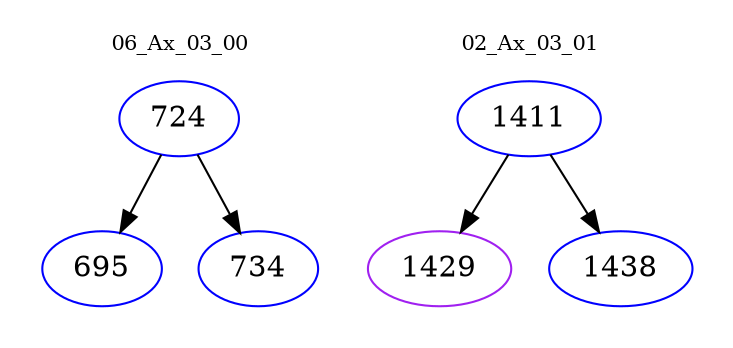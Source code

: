 digraph{
subgraph cluster_0 {
color = white
label = "06_Ax_03_00";
fontsize=10;
T0_724 [label="724", color="blue"]
T0_724 -> T0_695 [color="black"]
T0_695 [label="695", color="blue"]
T0_724 -> T0_734 [color="black"]
T0_734 [label="734", color="blue"]
}
subgraph cluster_1 {
color = white
label = "02_Ax_03_01";
fontsize=10;
T1_1411 [label="1411", color="blue"]
T1_1411 -> T1_1429 [color="black"]
T1_1429 [label="1429", color="purple"]
T1_1411 -> T1_1438 [color="black"]
T1_1438 [label="1438", color="blue"]
}
}
